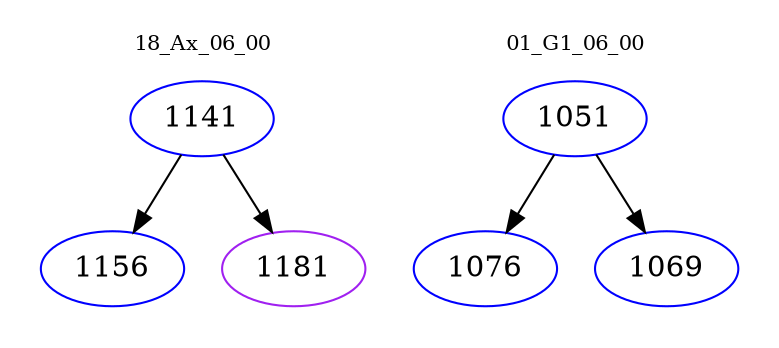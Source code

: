digraph{
subgraph cluster_0 {
color = white
label = "18_Ax_06_00";
fontsize=10;
T0_1141 [label="1141", color="blue"]
T0_1141 -> T0_1156 [color="black"]
T0_1156 [label="1156", color="blue"]
T0_1141 -> T0_1181 [color="black"]
T0_1181 [label="1181", color="purple"]
}
subgraph cluster_1 {
color = white
label = "01_G1_06_00";
fontsize=10;
T1_1051 [label="1051", color="blue"]
T1_1051 -> T1_1076 [color="black"]
T1_1076 [label="1076", color="blue"]
T1_1051 -> T1_1069 [color="black"]
T1_1069 [label="1069", color="blue"]
}
}
